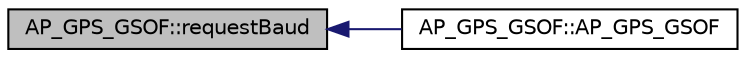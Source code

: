 digraph "AP_GPS_GSOF::requestBaud"
{
 // INTERACTIVE_SVG=YES
  edge [fontname="Helvetica",fontsize="10",labelfontname="Helvetica",labelfontsize="10"];
  node [fontname="Helvetica",fontsize="10",shape=record];
  rankdir="LR";
  Node1 [label="AP_GPS_GSOF::requestBaud",height=0.2,width=0.4,color="black", fillcolor="grey75", style="filled", fontcolor="black"];
  Node1 -> Node2 [dir="back",color="midnightblue",fontsize="10",style="solid",fontname="Helvetica"];
  Node2 [label="AP_GPS_GSOF::AP_GPS_GSOF",height=0.2,width=0.4,color="black", fillcolor="white", style="filled",URL="$classAP__GPS__GSOF.html#aec41afcb9cf873ac94f3da3591f375cc"];
}
